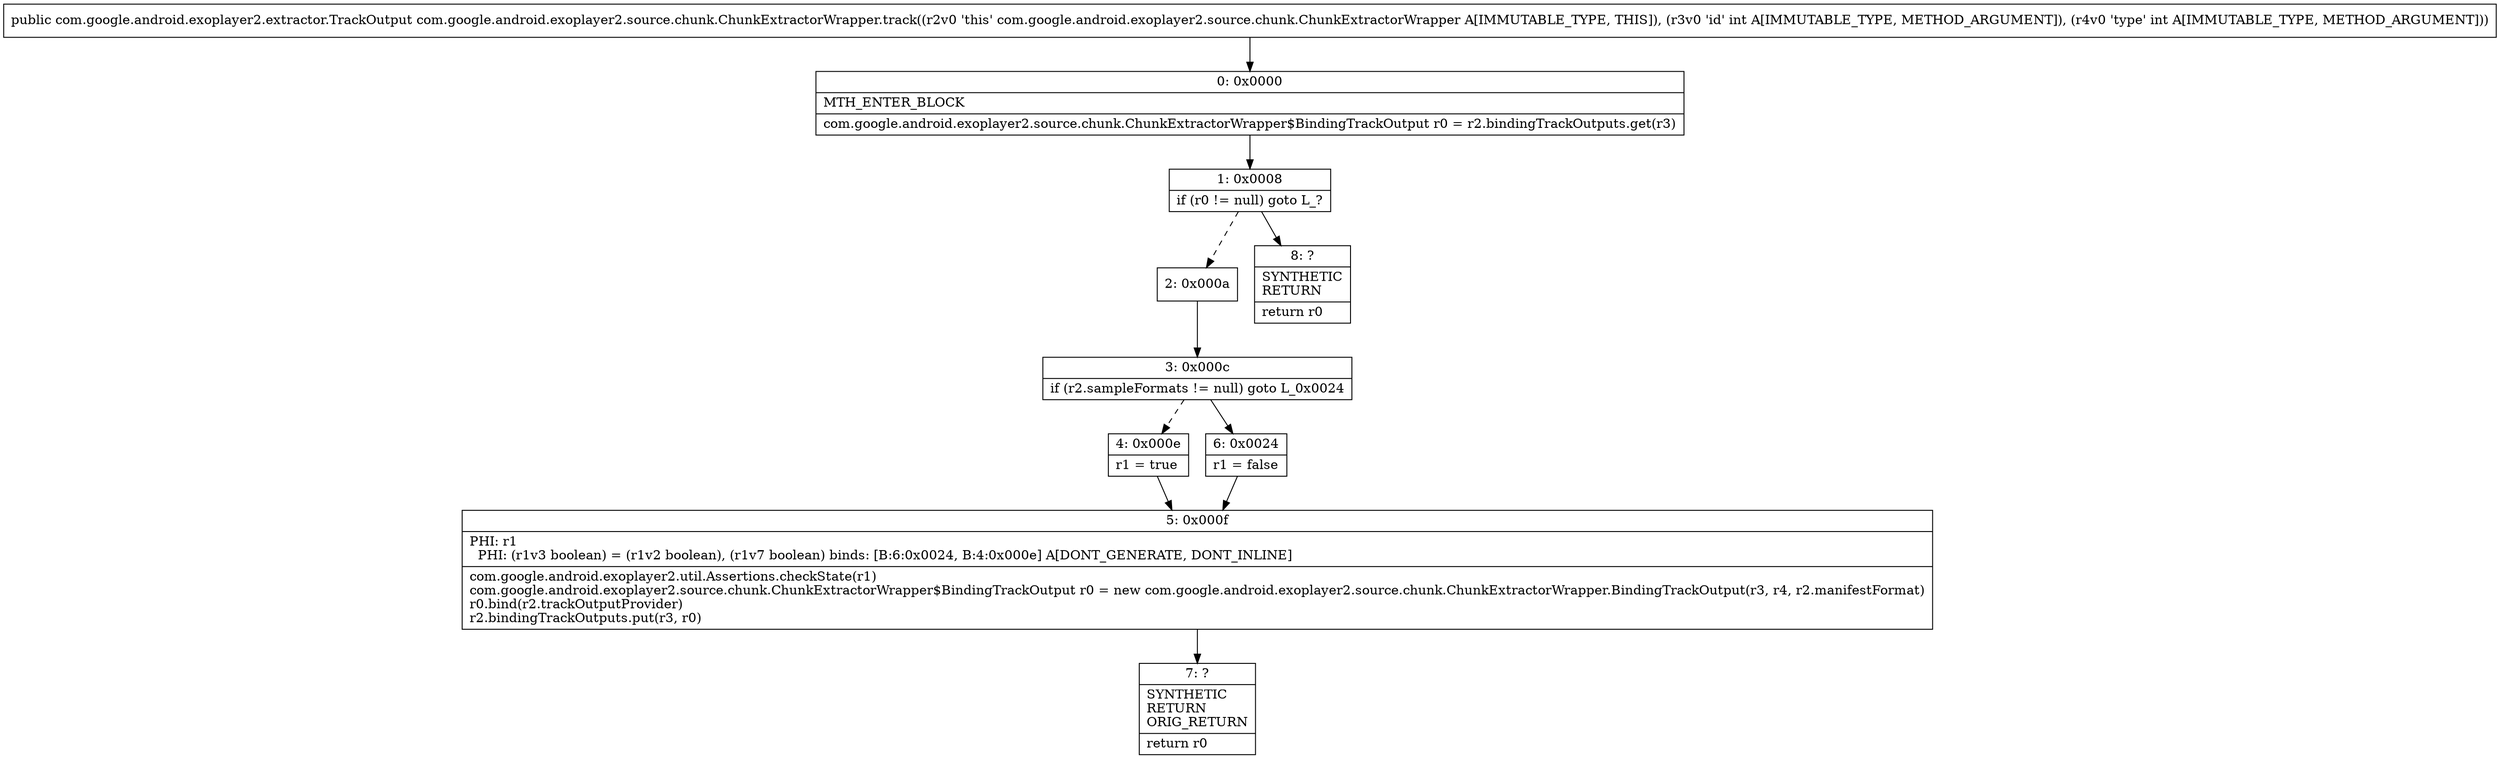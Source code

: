 digraph "CFG forcom.google.android.exoplayer2.source.chunk.ChunkExtractorWrapper.track(II)Lcom\/google\/android\/exoplayer2\/extractor\/TrackOutput;" {
Node_0 [shape=record,label="{0\:\ 0x0000|MTH_ENTER_BLOCK\l|com.google.android.exoplayer2.source.chunk.ChunkExtractorWrapper$BindingTrackOutput r0 = r2.bindingTrackOutputs.get(r3)\l}"];
Node_1 [shape=record,label="{1\:\ 0x0008|if (r0 != null) goto L_?\l}"];
Node_2 [shape=record,label="{2\:\ 0x000a}"];
Node_3 [shape=record,label="{3\:\ 0x000c|if (r2.sampleFormats != null) goto L_0x0024\l}"];
Node_4 [shape=record,label="{4\:\ 0x000e|r1 = true\l}"];
Node_5 [shape=record,label="{5\:\ 0x000f|PHI: r1 \l  PHI: (r1v3 boolean) = (r1v2 boolean), (r1v7 boolean) binds: [B:6:0x0024, B:4:0x000e] A[DONT_GENERATE, DONT_INLINE]\l|com.google.android.exoplayer2.util.Assertions.checkState(r1)\lcom.google.android.exoplayer2.source.chunk.ChunkExtractorWrapper$BindingTrackOutput r0 = new com.google.android.exoplayer2.source.chunk.ChunkExtractorWrapper.BindingTrackOutput(r3, r4, r2.manifestFormat)\lr0.bind(r2.trackOutputProvider)\lr2.bindingTrackOutputs.put(r3, r0)\l}"];
Node_6 [shape=record,label="{6\:\ 0x0024|r1 = false\l}"];
Node_7 [shape=record,label="{7\:\ ?|SYNTHETIC\lRETURN\lORIG_RETURN\l|return r0\l}"];
Node_8 [shape=record,label="{8\:\ ?|SYNTHETIC\lRETURN\l|return r0\l}"];
MethodNode[shape=record,label="{public com.google.android.exoplayer2.extractor.TrackOutput com.google.android.exoplayer2.source.chunk.ChunkExtractorWrapper.track((r2v0 'this' com.google.android.exoplayer2.source.chunk.ChunkExtractorWrapper A[IMMUTABLE_TYPE, THIS]), (r3v0 'id' int A[IMMUTABLE_TYPE, METHOD_ARGUMENT]), (r4v0 'type' int A[IMMUTABLE_TYPE, METHOD_ARGUMENT])) }"];
MethodNode -> Node_0;
Node_0 -> Node_1;
Node_1 -> Node_2[style=dashed];
Node_1 -> Node_8;
Node_2 -> Node_3;
Node_3 -> Node_4[style=dashed];
Node_3 -> Node_6;
Node_4 -> Node_5;
Node_5 -> Node_7;
Node_6 -> Node_5;
}


